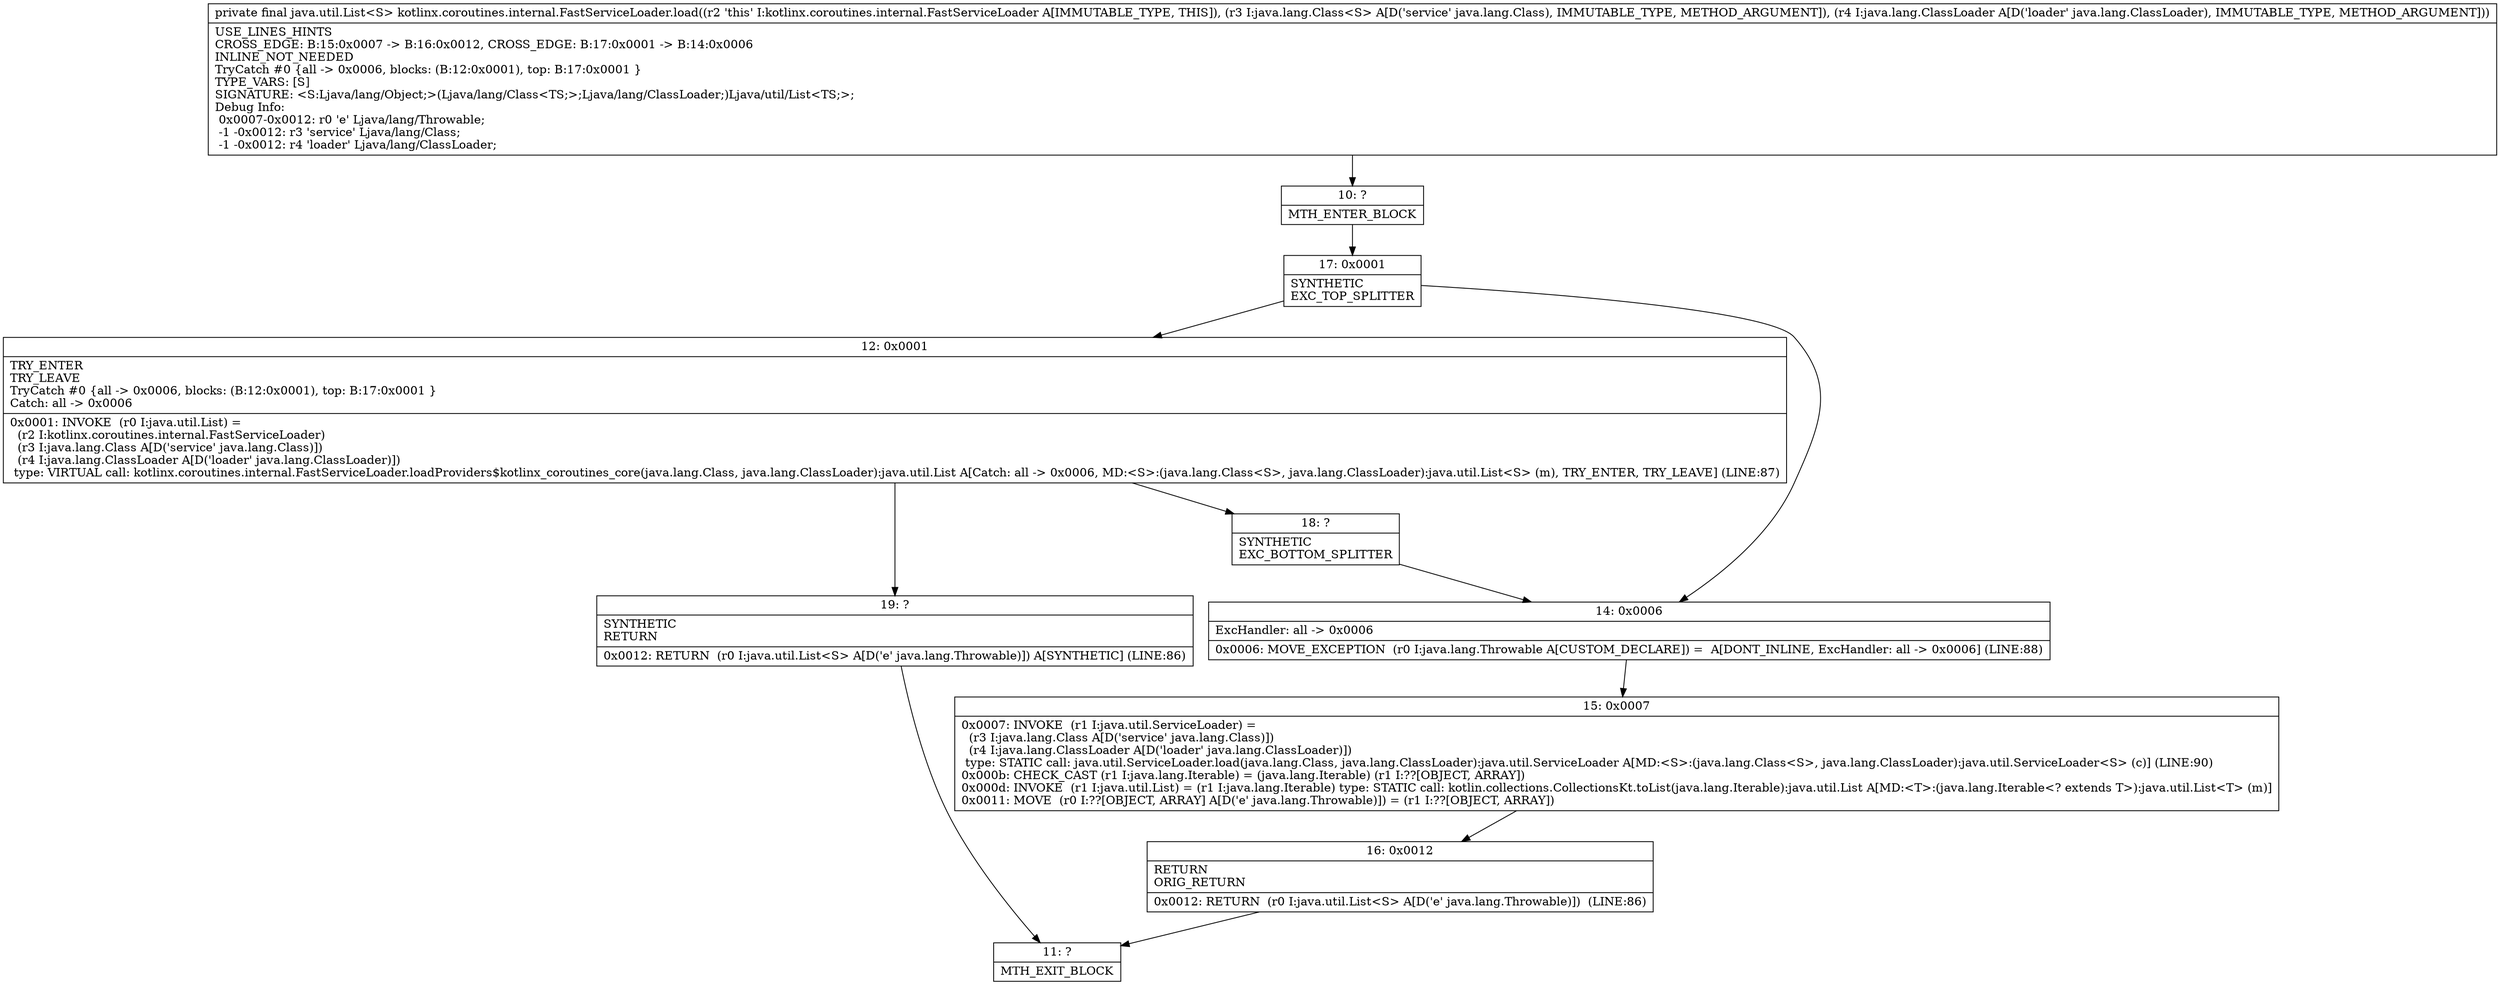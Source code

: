 digraph "CFG forkotlinx.coroutines.internal.FastServiceLoader.load(Ljava\/lang\/Class;Ljava\/lang\/ClassLoader;)Ljava\/util\/List;" {
Node_10 [shape=record,label="{10\:\ ?|MTH_ENTER_BLOCK\l}"];
Node_17 [shape=record,label="{17\:\ 0x0001|SYNTHETIC\lEXC_TOP_SPLITTER\l}"];
Node_12 [shape=record,label="{12\:\ 0x0001|TRY_ENTER\lTRY_LEAVE\lTryCatch #0 \{all \-\> 0x0006, blocks: (B:12:0x0001), top: B:17:0x0001 \}\lCatch: all \-\> 0x0006\l|0x0001: INVOKE  (r0 I:java.util.List) = \l  (r2 I:kotlinx.coroutines.internal.FastServiceLoader)\l  (r3 I:java.lang.Class A[D('service' java.lang.Class)])\l  (r4 I:java.lang.ClassLoader A[D('loader' java.lang.ClassLoader)])\l type: VIRTUAL call: kotlinx.coroutines.internal.FastServiceLoader.loadProviders$kotlinx_coroutines_core(java.lang.Class, java.lang.ClassLoader):java.util.List A[Catch: all \-\> 0x0006, MD:\<S\>:(java.lang.Class\<S\>, java.lang.ClassLoader):java.util.List\<S\> (m), TRY_ENTER, TRY_LEAVE] (LINE:87)\l}"];
Node_18 [shape=record,label="{18\:\ ?|SYNTHETIC\lEXC_BOTTOM_SPLITTER\l}"];
Node_19 [shape=record,label="{19\:\ ?|SYNTHETIC\lRETURN\l|0x0012: RETURN  (r0 I:java.util.List\<S\> A[D('e' java.lang.Throwable)]) A[SYNTHETIC] (LINE:86)\l}"];
Node_11 [shape=record,label="{11\:\ ?|MTH_EXIT_BLOCK\l}"];
Node_14 [shape=record,label="{14\:\ 0x0006|ExcHandler: all \-\> 0x0006\l|0x0006: MOVE_EXCEPTION  (r0 I:java.lang.Throwable A[CUSTOM_DECLARE]) =  A[DONT_INLINE, ExcHandler: all \-\> 0x0006] (LINE:88)\l}"];
Node_15 [shape=record,label="{15\:\ 0x0007|0x0007: INVOKE  (r1 I:java.util.ServiceLoader) = \l  (r3 I:java.lang.Class A[D('service' java.lang.Class)])\l  (r4 I:java.lang.ClassLoader A[D('loader' java.lang.ClassLoader)])\l type: STATIC call: java.util.ServiceLoader.load(java.lang.Class, java.lang.ClassLoader):java.util.ServiceLoader A[MD:\<S\>:(java.lang.Class\<S\>, java.lang.ClassLoader):java.util.ServiceLoader\<S\> (c)] (LINE:90)\l0x000b: CHECK_CAST (r1 I:java.lang.Iterable) = (java.lang.Iterable) (r1 I:??[OBJECT, ARRAY]) \l0x000d: INVOKE  (r1 I:java.util.List) = (r1 I:java.lang.Iterable) type: STATIC call: kotlin.collections.CollectionsKt.toList(java.lang.Iterable):java.util.List A[MD:\<T\>:(java.lang.Iterable\<? extends T\>):java.util.List\<T\> (m)]\l0x0011: MOVE  (r0 I:??[OBJECT, ARRAY] A[D('e' java.lang.Throwable)]) = (r1 I:??[OBJECT, ARRAY]) \l}"];
Node_16 [shape=record,label="{16\:\ 0x0012|RETURN\lORIG_RETURN\l|0x0012: RETURN  (r0 I:java.util.List\<S\> A[D('e' java.lang.Throwable)])  (LINE:86)\l}"];
MethodNode[shape=record,label="{private final java.util.List\<S\> kotlinx.coroutines.internal.FastServiceLoader.load((r2 'this' I:kotlinx.coroutines.internal.FastServiceLoader A[IMMUTABLE_TYPE, THIS]), (r3 I:java.lang.Class\<S\> A[D('service' java.lang.Class), IMMUTABLE_TYPE, METHOD_ARGUMENT]), (r4 I:java.lang.ClassLoader A[D('loader' java.lang.ClassLoader), IMMUTABLE_TYPE, METHOD_ARGUMENT]))  | USE_LINES_HINTS\lCROSS_EDGE: B:15:0x0007 \-\> B:16:0x0012, CROSS_EDGE: B:17:0x0001 \-\> B:14:0x0006\lINLINE_NOT_NEEDED\lTryCatch #0 \{all \-\> 0x0006, blocks: (B:12:0x0001), top: B:17:0x0001 \}\lTYPE_VARS: [S]\lSIGNATURE: \<S:Ljava\/lang\/Object;\>(Ljava\/lang\/Class\<TS;\>;Ljava\/lang\/ClassLoader;)Ljava\/util\/List\<TS;\>;\lDebug Info:\l  0x0007\-0x0012: r0 'e' Ljava\/lang\/Throwable;\l  \-1 \-0x0012: r3 'service' Ljava\/lang\/Class;\l  \-1 \-0x0012: r4 'loader' Ljava\/lang\/ClassLoader;\l}"];
MethodNode -> Node_10;Node_10 -> Node_17;
Node_17 -> Node_12;
Node_17 -> Node_14;
Node_12 -> Node_18;
Node_12 -> Node_19;
Node_18 -> Node_14;
Node_19 -> Node_11;
Node_14 -> Node_15;
Node_15 -> Node_16;
Node_16 -> Node_11;
}

